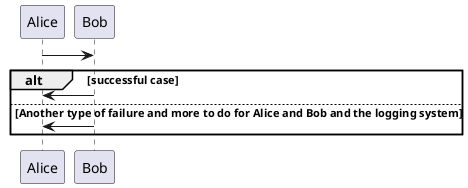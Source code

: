 {
  "sha1": "oxp6cxbncfsoa8rbxbzjn3ri3tth0t6",
  "insertion": {
    "when": "2024-06-04T17:28:40.404Z",
    "user": "plantuml@gmail.com"
  }
}
@startuml
Alice -> Bob
alt successful case
    Bob -> Alice
else Another type of failure and more to do for Alice and Bob and the logging system
   Bob -> Alice
end
@enduml
